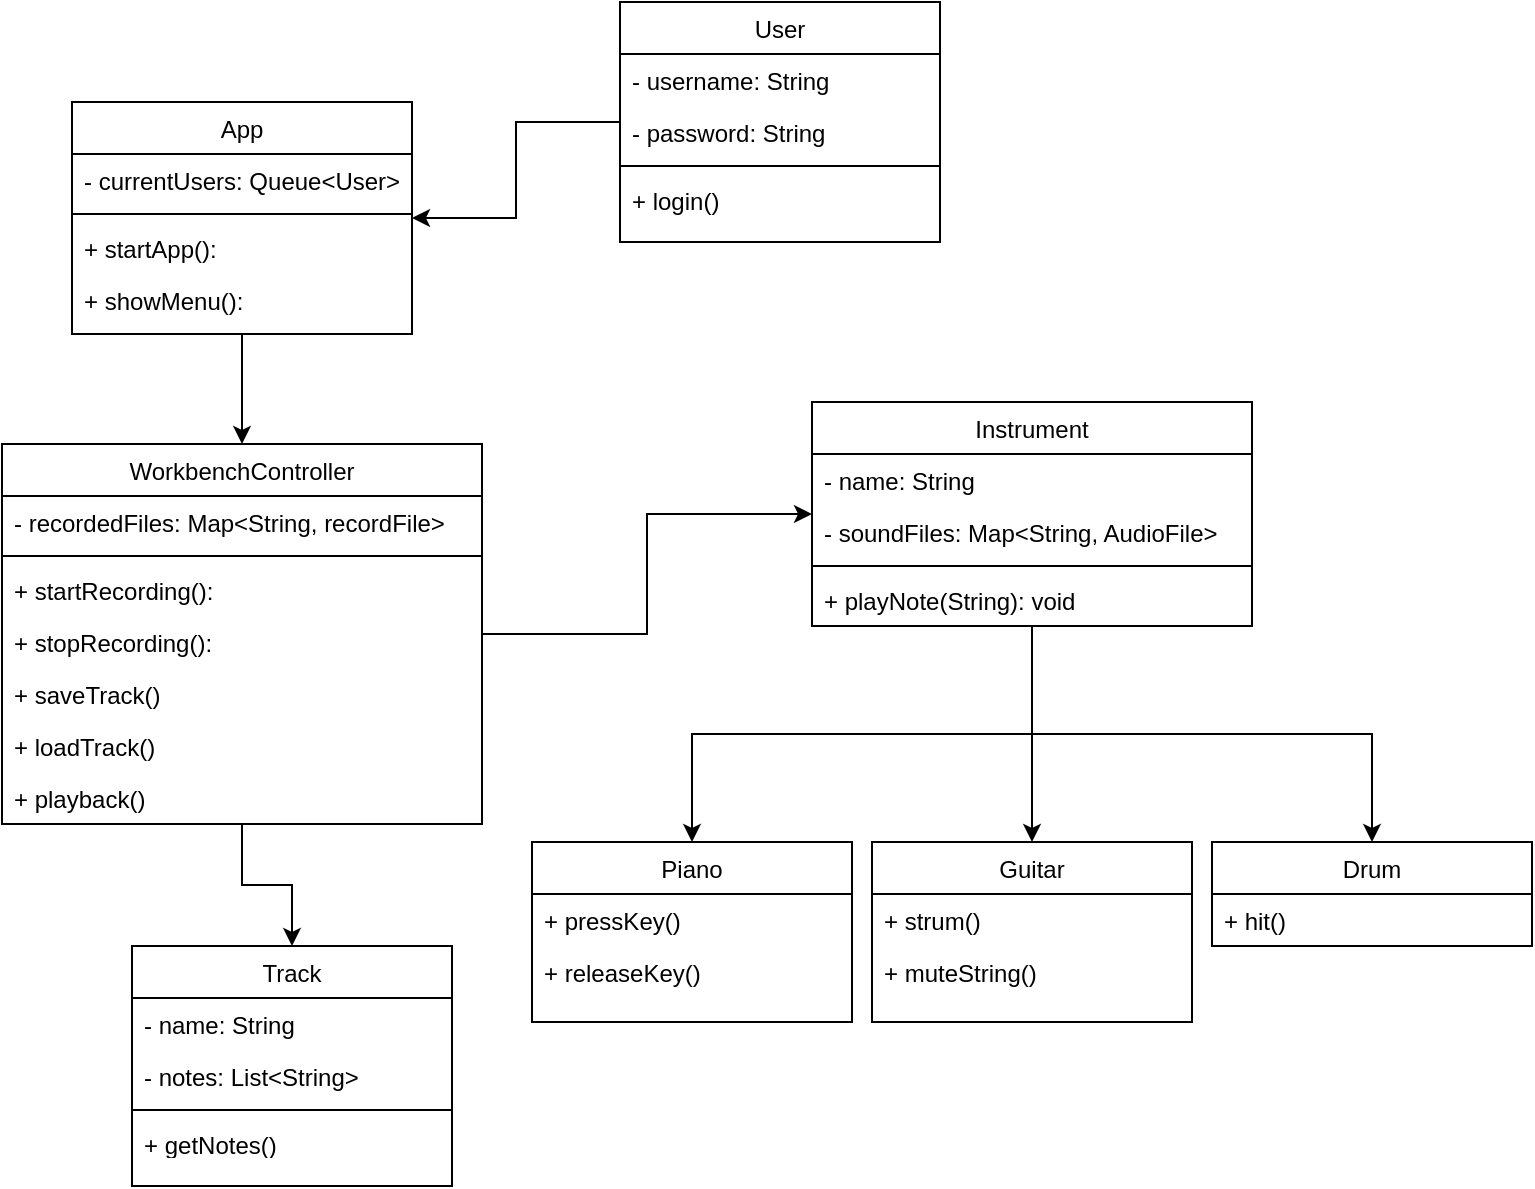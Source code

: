 <mxfile version="24.7.17">
  <diagram id="C5RBs43oDa-KdzZeNtuy" name="Page-1">
    <mxGraphModel dx="1050" dy="621" grid="1" gridSize="10" guides="1" tooltips="1" connect="1" arrows="1" fold="1" page="1" pageScale="1" pageWidth="827" pageHeight="1169" math="0" shadow="0">
      <root>
        <mxCell id="WIyWlLk6GJQsqaUBKTNV-0" />
        <mxCell id="WIyWlLk6GJQsqaUBKTNV-1" parent="WIyWlLk6GJQsqaUBKTNV-0" />
        <mxCell id="al0KNGjzRvXzuxpS2zfd-34" style="edgeStyle=orthogonalEdgeStyle;rounded=0;orthogonalLoop=1;jettySize=auto;html=1;" edge="1" parent="WIyWlLk6GJQsqaUBKTNV-1" source="zkfFHV4jXpPFQw0GAbJ--0" target="zkfFHV4jXpPFQw0GAbJ--17">
          <mxGeometry relative="1" as="geometry" />
        </mxCell>
        <mxCell id="zkfFHV4jXpPFQw0GAbJ--0" value="User" style="swimlane;fontStyle=0;align=center;verticalAlign=top;childLayout=stackLayout;horizontal=1;startSize=26;horizontalStack=0;resizeParent=1;resizeLast=0;collapsible=1;marginBottom=0;rounded=0;shadow=0;strokeWidth=1;" parent="WIyWlLk6GJQsqaUBKTNV-1" vertex="1">
          <mxGeometry x="334" y="30" width="160" height="120" as="geometry">
            <mxRectangle x="230" y="140" width="160" height="26" as="alternateBounds" />
          </mxGeometry>
        </mxCell>
        <mxCell id="zkfFHV4jXpPFQw0GAbJ--1" value="- username: String" style="text;align=left;verticalAlign=top;spacingLeft=4;spacingRight=4;overflow=hidden;rotatable=0;points=[[0,0.5],[1,0.5]];portConstraint=eastwest;fontStyle=0" parent="zkfFHV4jXpPFQw0GAbJ--0" vertex="1">
          <mxGeometry y="26" width="160" height="26" as="geometry" />
        </mxCell>
        <mxCell id="zkfFHV4jXpPFQw0GAbJ--2" value="- password: String" style="text;align=left;verticalAlign=top;spacingLeft=4;spacingRight=4;overflow=hidden;rotatable=0;points=[[0,0.5],[1,0.5]];portConstraint=eastwest;rounded=0;shadow=0;html=0;fontStyle=0" parent="zkfFHV4jXpPFQw0GAbJ--0" vertex="1">
          <mxGeometry y="52" width="160" height="26" as="geometry" />
        </mxCell>
        <mxCell id="zkfFHV4jXpPFQw0GAbJ--4" value="" style="line;html=1;strokeWidth=1;align=left;verticalAlign=middle;spacingTop=-1;spacingLeft=3;spacingRight=3;rotatable=0;labelPosition=right;points=[];portConstraint=eastwest;fontStyle=0" parent="zkfFHV4jXpPFQw0GAbJ--0" vertex="1">
          <mxGeometry y="78" width="160" height="8" as="geometry" />
        </mxCell>
        <mxCell id="zkfFHV4jXpPFQw0GAbJ--5" value="+ login()" style="text;align=left;verticalAlign=top;spacingLeft=4;spacingRight=4;overflow=hidden;rotatable=0;points=[[0,0.5],[1,0.5]];portConstraint=eastwest;fontStyle=0" parent="zkfFHV4jXpPFQw0GAbJ--0" vertex="1">
          <mxGeometry y="86" width="160" height="26" as="geometry" />
        </mxCell>
        <mxCell id="al0KNGjzRvXzuxpS2zfd-56" style="edgeStyle=orthogonalEdgeStyle;rounded=0;orthogonalLoop=1;jettySize=auto;html=1;" edge="1" parent="WIyWlLk6GJQsqaUBKTNV-1" source="zkfFHV4jXpPFQw0GAbJ--17" target="al0KNGjzRvXzuxpS2zfd-36">
          <mxGeometry relative="1" as="geometry" />
        </mxCell>
        <mxCell id="zkfFHV4jXpPFQw0GAbJ--17" value="App" style="swimlane;fontStyle=0;align=center;verticalAlign=top;childLayout=stackLayout;horizontal=1;startSize=26;horizontalStack=0;resizeParent=1;resizeLast=0;collapsible=1;marginBottom=0;rounded=0;shadow=0;strokeWidth=1;" parent="WIyWlLk6GJQsqaUBKTNV-1" vertex="1">
          <mxGeometry x="60" y="80" width="170" height="116" as="geometry">
            <mxRectangle x="550" y="140" width="160" height="26" as="alternateBounds" />
          </mxGeometry>
        </mxCell>
        <mxCell id="zkfFHV4jXpPFQw0GAbJ--18" value="- currentUsers: Queue&lt;User&gt;" style="text;align=left;verticalAlign=top;spacingLeft=4;spacingRight=4;overflow=hidden;rotatable=0;points=[[0,0.5],[1,0.5]];portConstraint=eastwest;fontStyle=0" parent="zkfFHV4jXpPFQw0GAbJ--17" vertex="1">
          <mxGeometry y="26" width="170" height="26" as="geometry" />
        </mxCell>
        <mxCell id="zkfFHV4jXpPFQw0GAbJ--23" value="" style="line;html=1;strokeWidth=1;align=left;verticalAlign=middle;spacingTop=-1;spacingLeft=3;spacingRight=3;rotatable=0;labelPosition=right;points=[];portConstraint=eastwest;fontStyle=0" parent="zkfFHV4jXpPFQw0GAbJ--17" vertex="1">
          <mxGeometry y="52" width="170" height="8" as="geometry" />
        </mxCell>
        <mxCell id="zkfFHV4jXpPFQw0GAbJ--24" value="+ startApp():" style="text;align=left;verticalAlign=top;spacingLeft=4;spacingRight=4;overflow=hidden;rotatable=0;points=[[0,0.5],[1,0.5]];portConstraint=eastwest;fontStyle=0" parent="zkfFHV4jXpPFQw0GAbJ--17" vertex="1">
          <mxGeometry y="60" width="170" height="26" as="geometry" />
        </mxCell>
        <mxCell id="al0KNGjzRvXzuxpS2zfd-0" value="+ showMenu():" style="text;align=left;verticalAlign=top;spacingLeft=4;spacingRight=4;overflow=hidden;rotatable=0;points=[[0,0.5],[1,0.5]];portConstraint=eastwest;fontStyle=0" vertex="1" parent="zkfFHV4jXpPFQw0GAbJ--17">
          <mxGeometry y="86" width="170" height="26" as="geometry" />
        </mxCell>
        <mxCell id="al0KNGjzRvXzuxpS2zfd-31" style="edgeStyle=orthogonalEdgeStyle;rounded=0;orthogonalLoop=1;jettySize=auto;html=1;" edge="1" parent="WIyWlLk6GJQsqaUBKTNV-1" source="al0KNGjzRvXzuxpS2zfd-1" target="al0KNGjzRvXzuxpS2zfd-11">
          <mxGeometry relative="1" as="geometry" />
        </mxCell>
        <mxCell id="al0KNGjzRvXzuxpS2zfd-32" style="edgeStyle=orthogonalEdgeStyle;rounded=0;orthogonalLoop=1;jettySize=auto;html=1;" edge="1" parent="WIyWlLk6GJQsqaUBKTNV-1" source="al0KNGjzRvXzuxpS2zfd-1" target="al0KNGjzRvXzuxpS2zfd-23">
          <mxGeometry relative="1" as="geometry">
            <Array as="points">
              <mxPoint x="540" y="410" />
              <mxPoint x="540" y="410" />
            </Array>
          </mxGeometry>
        </mxCell>
        <mxCell id="al0KNGjzRvXzuxpS2zfd-33" style="edgeStyle=orthogonalEdgeStyle;rounded=0;orthogonalLoop=1;jettySize=auto;html=1;" edge="1" parent="WIyWlLk6GJQsqaUBKTNV-1" source="al0KNGjzRvXzuxpS2zfd-1" target="al0KNGjzRvXzuxpS2zfd-26">
          <mxGeometry relative="1" as="geometry" />
        </mxCell>
        <mxCell id="al0KNGjzRvXzuxpS2zfd-1" value="Instrument" style="swimlane;fontStyle=0;align=center;verticalAlign=top;childLayout=stackLayout;horizontal=1;startSize=26;horizontalStack=0;resizeParent=1;resizeLast=0;collapsible=1;marginBottom=0;rounded=0;shadow=0;strokeWidth=1;" vertex="1" parent="WIyWlLk6GJQsqaUBKTNV-1">
          <mxGeometry x="430" y="230" width="220" height="112" as="geometry">
            <mxRectangle x="230" y="140" width="160" height="26" as="alternateBounds" />
          </mxGeometry>
        </mxCell>
        <mxCell id="al0KNGjzRvXzuxpS2zfd-2" value="- name: String" style="text;align=left;verticalAlign=top;spacingLeft=4;spacingRight=4;overflow=hidden;rotatable=0;points=[[0,0.5],[1,0.5]];portConstraint=eastwest;fontStyle=0" vertex="1" parent="al0KNGjzRvXzuxpS2zfd-1">
          <mxGeometry y="26" width="220" height="26" as="geometry" />
        </mxCell>
        <mxCell id="al0KNGjzRvXzuxpS2zfd-3" value="- soundFiles: Map&lt;String, AudioFile&gt;" style="text;align=left;verticalAlign=top;spacingLeft=4;spacingRight=4;overflow=hidden;rotatable=0;points=[[0,0.5],[1,0.5]];portConstraint=eastwest;rounded=0;shadow=0;html=0;fontStyle=0" vertex="1" parent="al0KNGjzRvXzuxpS2zfd-1">
          <mxGeometry y="52" width="220" height="26" as="geometry" />
        </mxCell>
        <mxCell id="al0KNGjzRvXzuxpS2zfd-4" value="" style="line;html=1;strokeWidth=1;align=left;verticalAlign=middle;spacingTop=-1;spacingLeft=3;spacingRight=3;rotatable=0;labelPosition=right;points=[];portConstraint=eastwest;fontStyle=0" vertex="1" parent="al0KNGjzRvXzuxpS2zfd-1">
          <mxGeometry y="78" width="220" height="8" as="geometry" />
        </mxCell>
        <mxCell id="al0KNGjzRvXzuxpS2zfd-5" value="+ playNote(String): void " style="text;align=left;verticalAlign=top;spacingLeft=4;spacingRight=4;overflow=hidden;rotatable=0;points=[[0,0.5],[1,0.5]];portConstraint=eastwest;fontStyle=0" vertex="1" parent="al0KNGjzRvXzuxpS2zfd-1">
          <mxGeometry y="86" width="220" height="26" as="geometry" />
        </mxCell>
        <mxCell id="al0KNGjzRvXzuxpS2zfd-11" value="Piano" style="swimlane;fontStyle=0;align=center;verticalAlign=top;childLayout=stackLayout;horizontal=1;startSize=26;horizontalStack=0;resizeParent=1;resizeLast=0;collapsible=1;marginBottom=0;rounded=0;shadow=0;strokeWidth=1;" vertex="1" parent="WIyWlLk6GJQsqaUBKTNV-1">
          <mxGeometry x="290" y="450" width="160" height="90" as="geometry">
            <mxRectangle x="230" y="140" width="160" height="26" as="alternateBounds" />
          </mxGeometry>
        </mxCell>
        <mxCell id="al0KNGjzRvXzuxpS2zfd-15" value="+ pressKey()" style="text;align=left;verticalAlign=top;spacingLeft=4;spacingRight=4;overflow=hidden;rotatable=0;points=[[0,0.5],[1,0.5]];portConstraint=eastwest;fontStyle=0" vertex="1" parent="al0KNGjzRvXzuxpS2zfd-11">
          <mxGeometry y="26" width="160" height="26" as="geometry" />
        </mxCell>
        <mxCell id="al0KNGjzRvXzuxpS2zfd-22" value="+ releaseKey()" style="text;align=left;verticalAlign=top;spacingLeft=4;spacingRight=4;overflow=hidden;rotatable=0;points=[[0,0.5],[1,0.5]];portConstraint=eastwest;fontStyle=0" vertex="1" parent="al0KNGjzRvXzuxpS2zfd-11">
          <mxGeometry y="52" width="160" height="26" as="geometry" />
        </mxCell>
        <mxCell id="al0KNGjzRvXzuxpS2zfd-23" value="Guitar" style="swimlane;fontStyle=0;align=center;verticalAlign=top;childLayout=stackLayout;horizontal=1;startSize=26;horizontalStack=0;resizeParent=1;resizeLast=0;collapsible=1;marginBottom=0;rounded=0;shadow=0;strokeWidth=1;" vertex="1" parent="WIyWlLk6GJQsqaUBKTNV-1">
          <mxGeometry x="460" y="450" width="160" height="90" as="geometry">
            <mxRectangle x="230" y="140" width="160" height="26" as="alternateBounds" />
          </mxGeometry>
        </mxCell>
        <mxCell id="al0KNGjzRvXzuxpS2zfd-24" value="+ strum()" style="text;align=left;verticalAlign=top;spacingLeft=4;spacingRight=4;overflow=hidden;rotatable=0;points=[[0,0.5],[1,0.5]];portConstraint=eastwest;fontStyle=0" vertex="1" parent="al0KNGjzRvXzuxpS2zfd-23">
          <mxGeometry y="26" width="160" height="26" as="geometry" />
        </mxCell>
        <mxCell id="al0KNGjzRvXzuxpS2zfd-25" value="+ muteString()" style="text;align=left;verticalAlign=top;spacingLeft=4;spacingRight=4;overflow=hidden;rotatable=0;points=[[0,0.5],[1,0.5]];portConstraint=eastwest;fontStyle=0" vertex="1" parent="al0KNGjzRvXzuxpS2zfd-23">
          <mxGeometry y="52" width="160" height="26" as="geometry" />
        </mxCell>
        <mxCell id="al0KNGjzRvXzuxpS2zfd-26" value="Drum" style="swimlane;fontStyle=0;align=center;verticalAlign=top;childLayout=stackLayout;horizontal=1;startSize=26;horizontalStack=0;resizeParent=1;resizeLast=0;collapsible=1;marginBottom=0;rounded=0;shadow=0;strokeWidth=1;" vertex="1" parent="WIyWlLk6GJQsqaUBKTNV-1">
          <mxGeometry x="630" y="450" width="160" height="52" as="geometry">
            <mxRectangle x="230" y="140" width="160" height="26" as="alternateBounds" />
          </mxGeometry>
        </mxCell>
        <mxCell id="al0KNGjzRvXzuxpS2zfd-27" value="+ hit()" style="text;align=left;verticalAlign=top;spacingLeft=4;spacingRight=4;overflow=hidden;rotatable=0;points=[[0,0.5],[1,0.5]];portConstraint=eastwest;fontStyle=0" vertex="1" parent="al0KNGjzRvXzuxpS2zfd-26">
          <mxGeometry y="26" width="160" height="26" as="geometry" />
        </mxCell>
        <mxCell id="al0KNGjzRvXzuxpS2zfd-58" style="edgeStyle=orthogonalEdgeStyle;rounded=0;orthogonalLoop=1;jettySize=auto;html=1;" edge="1" parent="WIyWlLk6GJQsqaUBKTNV-1" source="al0KNGjzRvXzuxpS2zfd-36" target="al0KNGjzRvXzuxpS2zfd-1">
          <mxGeometry relative="1" as="geometry" />
        </mxCell>
        <mxCell id="al0KNGjzRvXzuxpS2zfd-59" style="edgeStyle=orthogonalEdgeStyle;rounded=0;orthogonalLoop=1;jettySize=auto;html=1;" edge="1" parent="WIyWlLk6GJQsqaUBKTNV-1" source="al0KNGjzRvXzuxpS2zfd-36" target="al0KNGjzRvXzuxpS2zfd-49">
          <mxGeometry relative="1" as="geometry" />
        </mxCell>
        <mxCell id="al0KNGjzRvXzuxpS2zfd-36" value="WorkbenchController" style="swimlane;fontStyle=0;align=center;verticalAlign=top;childLayout=stackLayout;horizontal=1;startSize=26;horizontalStack=0;resizeParent=1;resizeLast=0;collapsible=1;marginBottom=0;rounded=0;shadow=0;strokeWidth=1;" vertex="1" parent="WIyWlLk6GJQsqaUBKTNV-1">
          <mxGeometry x="25" y="251" width="240" height="190" as="geometry">
            <mxRectangle x="550" y="140" width="160" height="26" as="alternateBounds" />
          </mxGeometry>
        </mxCell>
        <mxCell id="al0KNGjzRvXzuxpS2zfd-37" value="- recordedFiles: Map&lt;String, recordFile&gt;" style="text;align=left;verticalAlign=top;spacingLeft=4;spacingRight=4;overflow=hidden;rotatable=0;points=[[0,0.5],[1,0.5]];portConstraint=eastwest;fontStyle=0" vertex="1" parent="al0KNGjzRvXzuxpS2zfd-36">
          <mxGeometry y="26" width="240" height="26" as="geometry" />
        </mxCell>
        <mxCell id="al0KNGjzRvXzuxpS2zfd-38" value="" style="line;html=1;strokeWidth=1;align=left;verticalAlign=middle;spacingTop=-1;spacingLeft=3;spacingRight=3;rotatable=0;labelPosition=right;points=[];portConstraint=eastwest;fontStyle=0" vertex="1" parent="al0KNGjzRvXzuxpS2zfd-36">
          <mxGeometry y="52" width="240" height="8" as="geometry" />
        </mxCell>
        <mxCell id="al0KNGjzRvXzuxpS2zfd-39" value="+ startRecording():" style="text;align=left;verticalAlign=top;spacingLeft=4;spacingRight=4;overflow=hidden;rotatable=0;points=[[0,0.5],[1,0.5]];portConstraint=eastwest;fontStyle=0" vertex="1" parent="al0KNGjzRvXzuxpS2zfd-36">
          <mxGeometry y="60" width="240" height="26" as="geometry" />
        </mxCell>
        <mxCell id="al0KNGjzRvXzuxpS2zfd-40" value="+ stopRecording():" style="text;align=left;verticalAlign=top;spacingLeft=4;spacingRight=4;overflow=hidden;rotatable=0;points=[[0,0.5],[1,0.5]];portConstraint=eastwest;fontStyle=0" vertex="1" parent="al0KNGjzRvXzuxpS2zfd-36">
          <mxGeometry y="86" width="240" height="26" as="geometry" />
        </mxCell>
        <mxCell id="al0KNGjzRvXzuxpS2zfd-41" value="+ saveTrack()" style="text;align=left;verticalAlign=top;spacingLeft=4;spacingRight=4;overflow=hidden;rotatable=0;points=[[0,0.5],[1,0.5]];portConstraint=eastwest;fontStyle=0" vertex="1" parent="al0KNGjzRvXzuxpS2zfd-36">
          <mxGeometry y="112" width="240" height="26" as="geometry" />
        </mxCell>
        <mxCell id="al0KNGjzRvXzuxpS2zfd-42" value="+ loadTrack()" style="text;align=left;verticalAlign=top;spacingLeft=4;spacingRight=4;overflow=hidden;rotatable=0;points=[[0,0.5],[1,0.5]];portConstraint=eastwest;fontStyle=0" vertex="1" parent="al0KNGjzRvXzuxpS2zfd-36">
          <mxGeometry y="138" width="240" height="26" as="geometry" />
        </mxCell>
        <mxCell id="al0KNGjzRvXzuxpS2zfd-43" value="+ playback()" style="text;align=left;verticalAlign=top;spacingLeft=4;spacingRight=4;overflow=hidden;rotatable=0;points=[[0,0.5],[1,0.5]];portConstraint=eastwest;fontStyle=0" vertex="1" parent="al0KNGjzRvXzuxpS2zfd-36">
          <mxGeometry y="164" width="240" height="26" as="geometry" />
        </mxCell>
        <mxCell id="al0KNGjzRvXzuxpS2zfd-49" value="Track" style="swimlane;fontStyle=0;align=center;verticalAlign=top;childLayout=stackLayout;horizontal=1;startSize=26;horizontalStack=0;resizeParent=1;resizeLast=0;collapsible=1;marginBottom=0;rounded=0;shadow=0;strokeWidth=1;" vertex="1" parent="WIyWlLk6GJQsqaUBKTNV-1">
          <mxGeometry x="90" y="502" width="160" height="120" as="geometry">
            <mxRectangle x="550" y="140" width="160" height="26" as="alternateBounds" />
          </mxGeometry>
        </mxCell>
        <mxCell id="al0KNGjzRvXzuxpS2zfd-50" value="- name: String" style="text;align=left;verticalAlign=top;spacingLeft=4;spacingRight=4;overflow=hidden;rotatable=0;points=[[0,0.5],[1,0.5]];portConstraint=eastwest;fontStyle=0" vertex="1" parent="al0KNGjzRvXzuxpS2zfd-49">
          <mxGeometry y="26" width="160" height="26" as="geometry" />
        </mxCell>
        <mxCell id="al0KNGjzRvXzuxpS2zfd-55" value="- notes: List&lt;String&gt;" style="text;align=left;verticalAlign=top;spacingLeft=4;spacingRight=4;overflow=hidden;rotatable=0;points=[[0,0.5],[1,0.5]];portConstraint=eastwest;fontStyle=0" vertex="1" parent="al0KNGjzRvXzuxpS2zfd-49">
          <mxGeometry y="52" width="160" height="26" as="geometry" />
        </mxCell>
        <mxCell id="al0KNGjzRvXzuxpS2zfd-51" value="" style="line;html=1;strokeWidth=1;align=left;verticalAlign=middle;spacingTop=-1;spacingLeft=3;spacingRight=3;rotatable=0;labelPosition=right;points=[];portConstraint=eastwest;fontStyle=0" vertex="1" parent="al0KNGjzRvXzuxpS2zfd-49">
          <mxGeometry y="78" width="160" height="8" as="geometry" />
        </mxCell>
        <mxCell id="al0KNGjzRvXzuxpS2zfd-52" value="+ getNotes()" style="text;align=left;verticalAlign=top;spacingLeft=4;spacingRight=4;overflow=hidden;rotatable=0;points=[[0,0.5],[1,0.5]];portConstraint=eastwest;fontStyle=0" vertex="1" parent="al0KNGjzRvXzuxpS2zfd-49">
          <mxGeometry y="86" width="160" height="16" as="geometry" />
        </mxCell>
      </root>
    </mxGraphModel>
  </diagram>
</mxfile>
